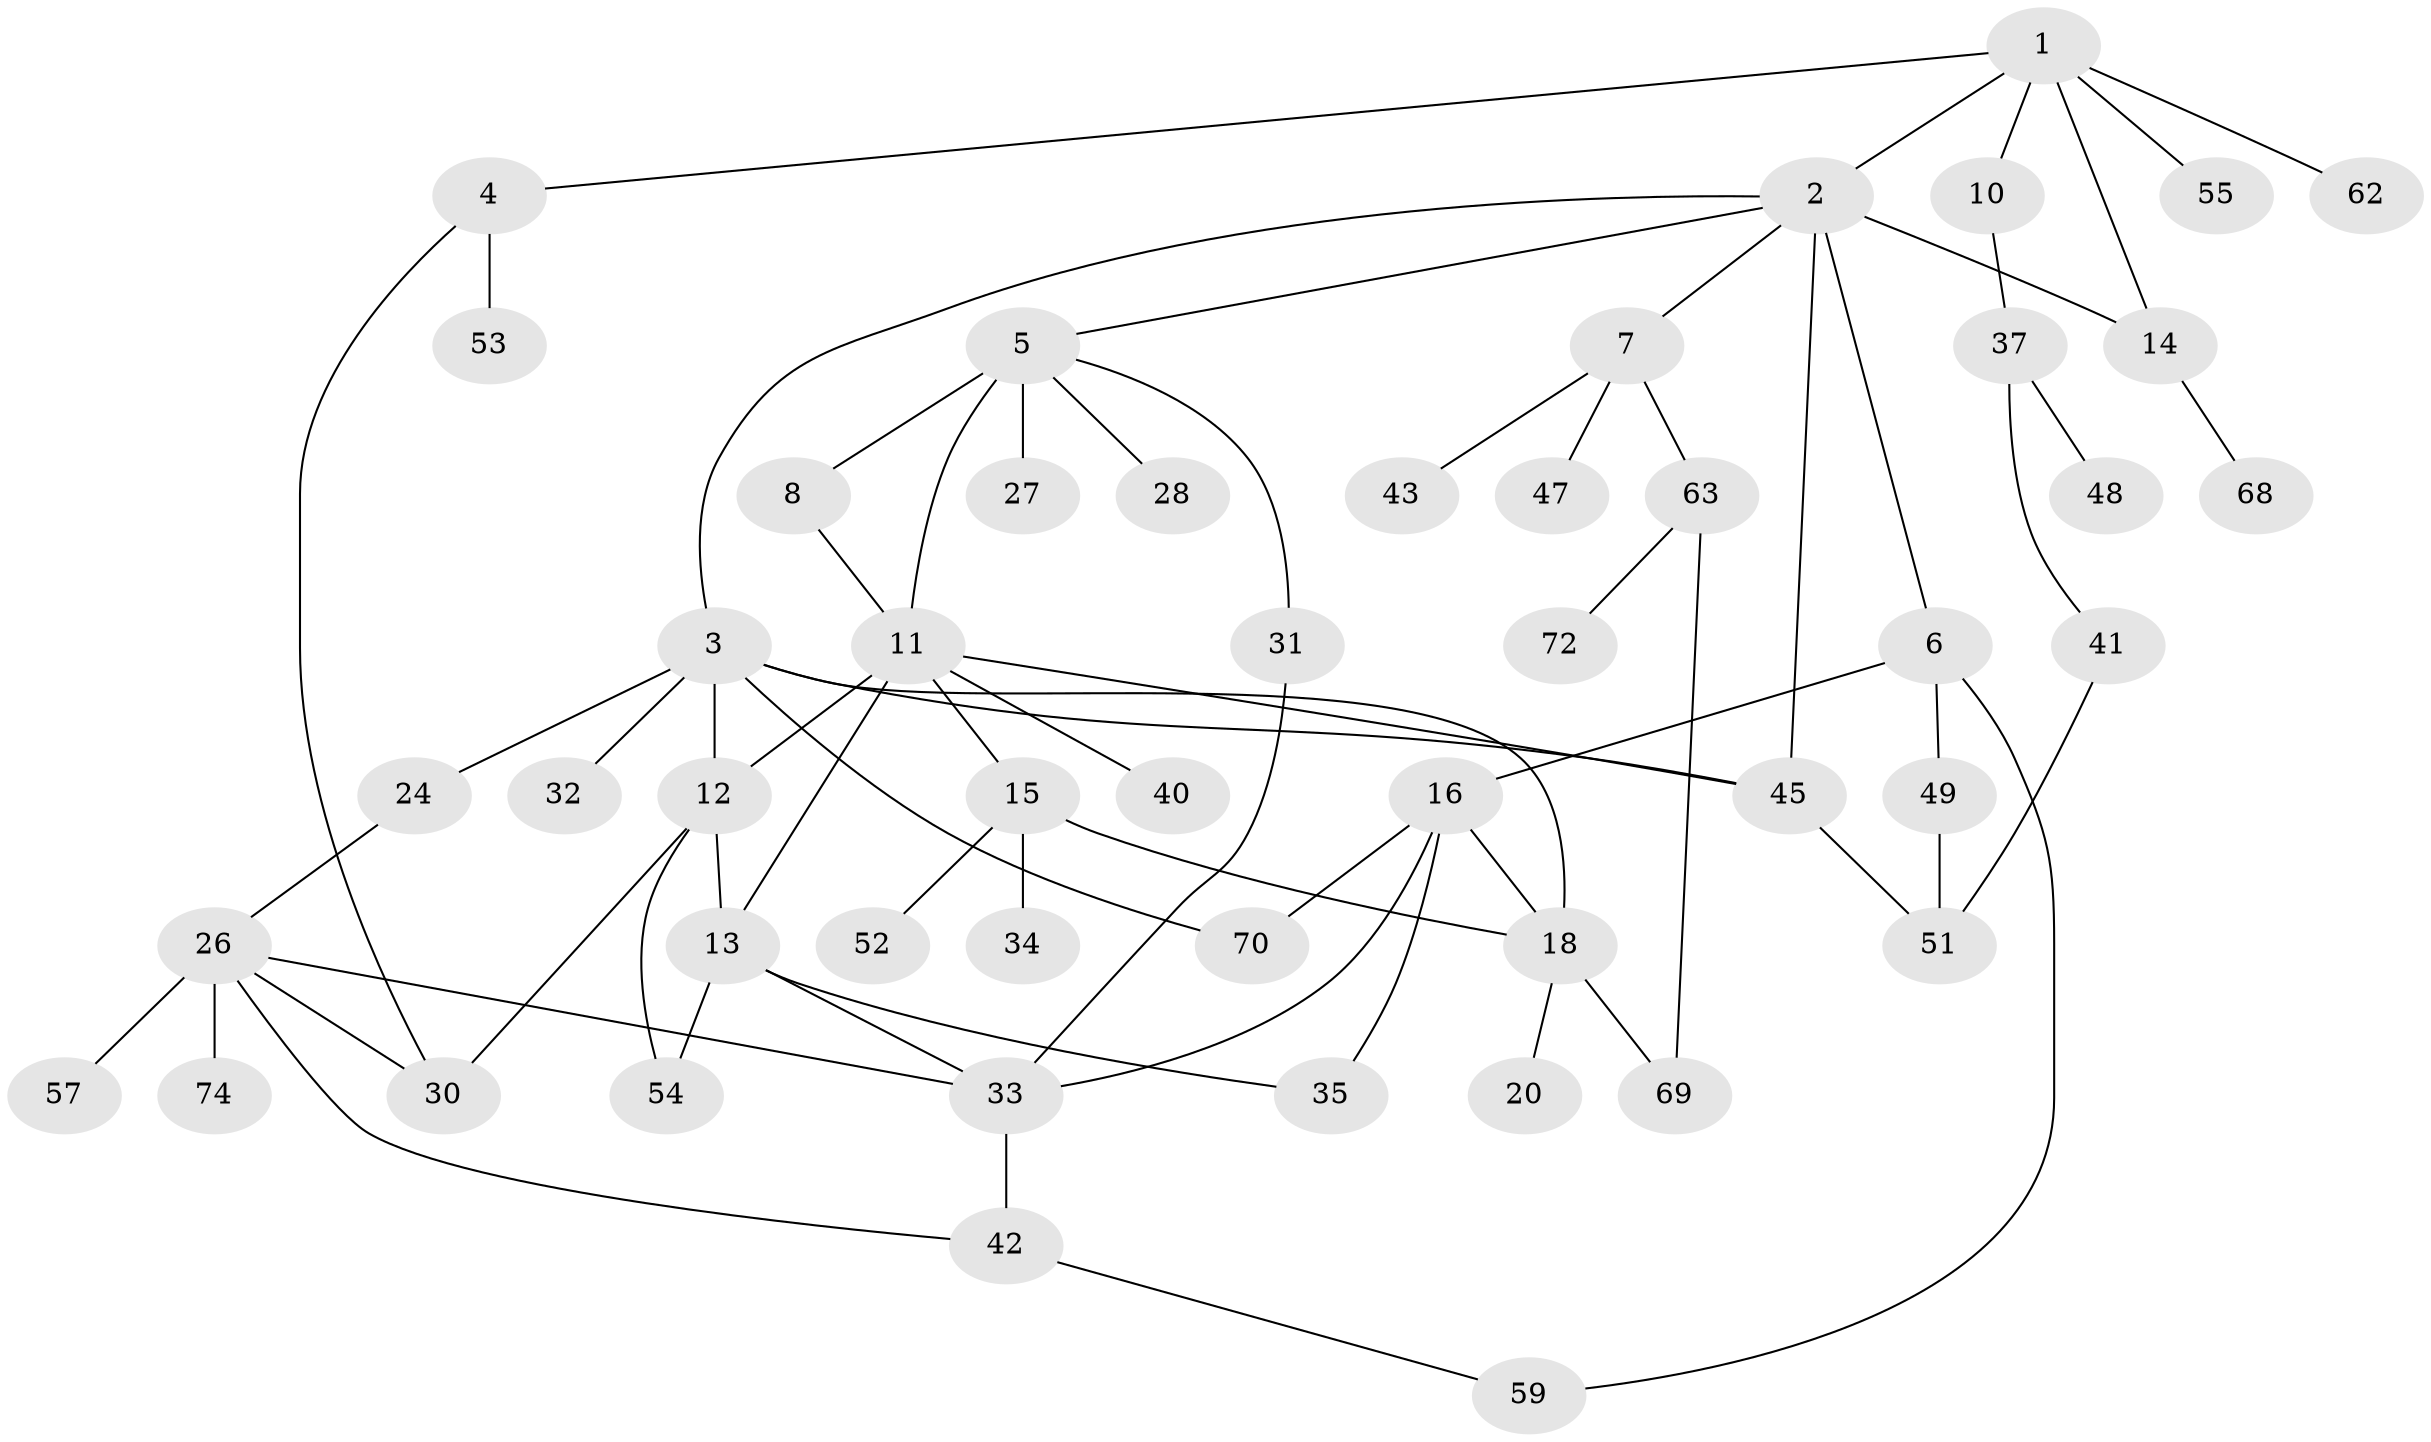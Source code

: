 // Generated by graph-tools (version 1.1) at 2025/51/02/27/25 19:51:37]
// undirected, 50 vertices, 70 edges
graph export_dot {
graph [start="1"]
  node [color=gray90,style=filled];
  1 [super="+38"];
  2 [super="+21"];
  3 [super="+17"];
  4;
  5 [super="+46"];
  6 [super="+9"];
  7 [super="+25"];
  8;
  10 [super="+58"];
  11 [super="+61"];
  12 [super="+23"];
  13 [super="+29"];
  14 [super="+67"];
  15 [super="+19"];
  16 [super="+22"];
  18 [super="+36"];
  20;
  24;
  26 [super="+73"];
  27 [super="+66"];
  28 [super="+71"];
  30 [super="+44"];
  31;
  32;
  33 [super="+39"];
  34;
  35;
  37;
  40;
  41 [super="+56"];
  42;
  43;
  45;
  47;
  48 [super="+50"];
  49;
  51 [super="+60"];
  52;
  53;
  54;
  55;
  57;
  59 [super="+64"];
  62;
  63 [super="+65"];
  68;
  69;
  70;
  72;
  74;
  1 -- 2;
  1 -- 4;
  1 -- 10;
  1 -- 62;
  1 -- 14;
  1 -- 55;
  2 -- 3;
  2 -- 5;
  2 -- 6;
  2 -- 7;
  2 -- 14;
  2 -- 45;
  3 -- 18;
  3 -- 70;
  3 -- 12;
  3 -- 45;
  3 -- 24;
  3 -- 32;
  4 -- 30;
  4 -- 53;
  5 -- 8 [weight=2];
  5 -- 27;
  5 -- 28;
  5 -- 31;
  5 -- 11;
  6 -- 49;
  6 -- 16;
  6 -- 59;
  7 -- 47;
  7 -- 43;
  7 -- 63;
  8 -- 11;
  10 -- 37;
  11 -- 12;
  11 -- 13;
  11 -- 15;
  11 -- 40;
  11 -- 45;
  12 -- 54;
  12 -- 13;
  12 -- 30;
  13 -- 33;
  13 -- 35;
  13 -- 54;
  14 -- 68;
  15 -- 18;
  15 -- 34;
  15 -- 52;
  16 -- 70;
  16 -- 18;
  16 -- 35;
  16 -- 33;
  18 -- 20;
  18 -- 69;
  24 -- 26;
  26 -- 42;
  26 -- 57;
  26 -- 30;
  26 -- 33;
  26 -- 74;
  31 -- 33;
  33 -- 42;
  37 -- 41;
  37 -- 48;
  41 -- 51;
  42 -- 59;
  45 -- 51;
  49 -- 51;
  63 -- 72;
  63 -- 69;
}

